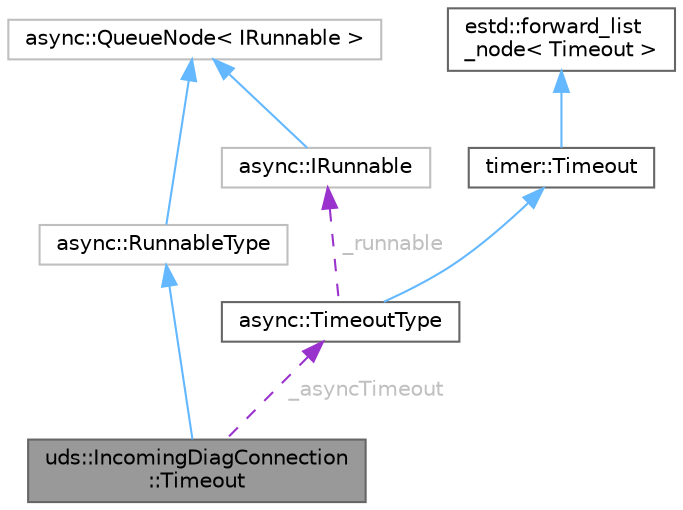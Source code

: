 digraph "uds::IncomingDiagConnection::Timeout"
{
 // LATEX_PDF_SIZE
  bgcolor="transparent";
  edge [fontname=Helvetica,fontsize=10,labelfontname=Helvetica,labelfontsize=10];
  node [fontname=Helvetica,fontsize=10,shape=box,height=0.2,width=0.4];
  Node1 [id="Node000001",label="uds::IncomingDiagConnection\l::Timeout",height=0.2,width=0.4,color="gray40", fillcolor="grey60", style="filled", fontcolor="black",tooltip=" "];
  Node2 -> Node1 [id="edge1_Node000001_Node000002",dir="back",color="steelblue1",style="solid",tooltip=" "];
  Node2 [id="Node000002",label="async::RunnableType",height=0.2,width=0.4,color="grey75", fillcolor="white", style="filled",URL="$d7/db0/classasync_1_1IRunnable.html",tooltip=" "];
  Node3 -> Node2 [id="edge2_Node000002_Node000003",dir="back",color="steelblue1",style="solid",tooltip=" "];
  Node3 [id="Node000003",label="async::QueueNode\< IRunnable \>",height=0.2,width=0.4,color="grey75", fillcolor="white", style="filled",URL="$d1/dcc/classasync_1_1QueueNode.html",tooltip=" "];
  Node4 -> Node1 [id="edge3_Node000001_Node000004",dir="back",color="darkorchid3",style="dashed",tooltip=" ",label=" _asyncTimeout",fontcolor="grey" ];
  Node4 [id="Node000004",label="async::TimeoutType",height=0.2,width=0.4,color="gray40", fillcolor="white", style="filled",URL="$d8/d32/structasync_1_1TimeoutType.html",tooltip=" "];
  Node5 -> Node4 [id="edge4_Node000004_Node000005",dir="back",color="steelblue1",style="solid",tooltip=" "];
  Node5 [id="Node000005",label="timer::Timeout",height=0.2,width=0.4,color="gray40", fillcolor="white", style="filled",URL="$dd/d16/structtimer_1_1Timeout.html",tooltip=" "];
  Node6 -> Node5 [id="edge5_Node000005_Node000006",dir="back",color="steelblue1",style="solid",tooltip=" "];
  Node6 [id="Node000006",label="estd::forward_list\l_node\< Timeout \>",height=0.2,width=0.4,color="gray40", fillcolor="white", style="filled",URL="$d7/d3f/classestd_1_1forward__list__node.html",tooltip=" "];
  Node7 -> Node4 [id="edge6_Node000004_Node000007",dir="back",color="darkorchid3",style="dashed",tooltip=" ",label=" _runnable",fontcolor="grey" ];
  Node7 [id="Node000007",label="async::IRunnable",height=0.2,width=0.4,color="grey75", fillcolor="white", style="filled",URL="$d7/db0/classasync_1_1IRunnable.html",tooltip=" "];
  Node3 -> Node7 [id="edge7_Node000007_Node000003",dir="back",color="steelblue1",style="solid",tooltip=" "];
}

